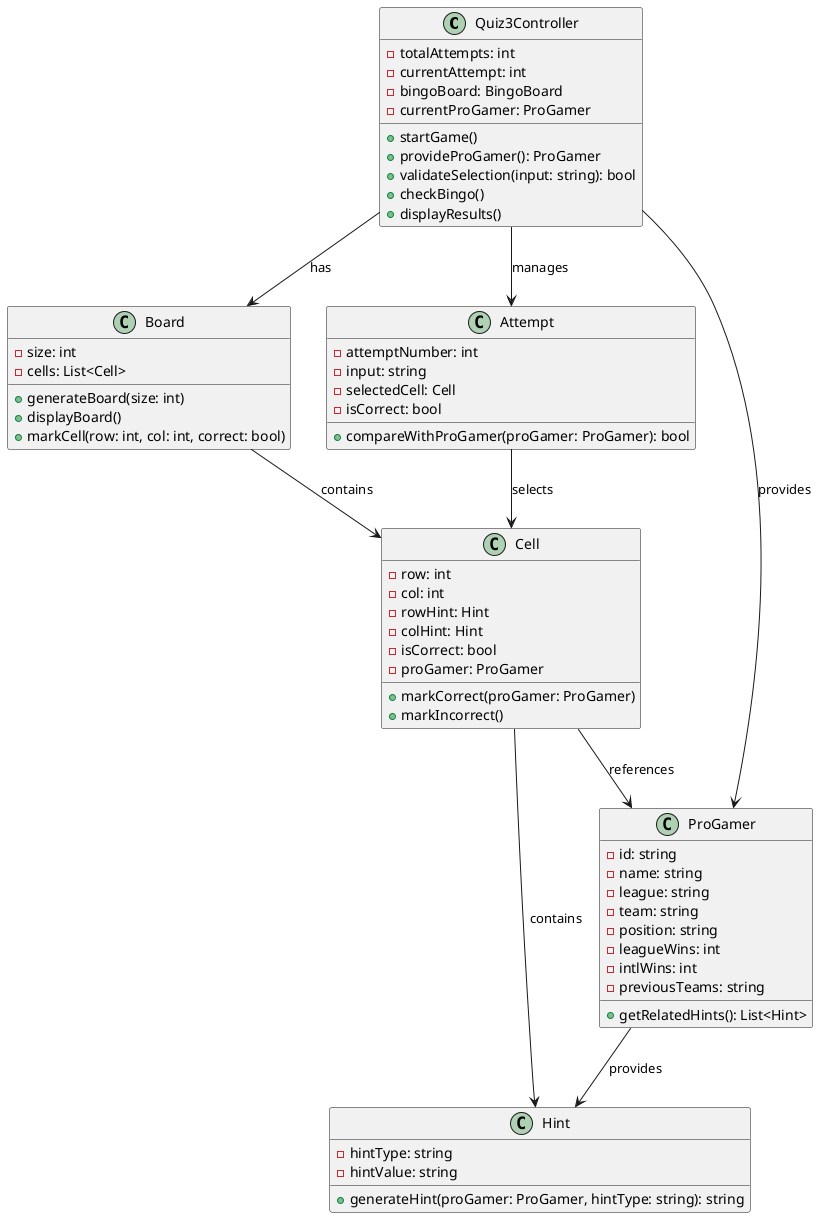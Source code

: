 @startuml
class Quiz3Controller {
    - totalAttempts: int
    - currentAttempt: int
    - bingoBoard: BingoBoard
    - currentProGamer: ProGamer
    + startGame()
    + provideProGamer(): ProGamer
    + validateSelection(input: string): bool
    + checkBingo()
    + displayResults()
}

class Board {
    - size: int
    - cells: List<Cell>
    + generateBoard(size: int)
    + displayBoard()
    + markCell(row: int, col: int, correct: bool)
}

class Cell {
    - row: int
    - col: int
    - rowHint: Hint
    - colHint: Hint
    - isCorrect: bool
    - proGamer: ProGamer
    + markCorrect(proGamer: ProGamer)
    + markIncorrect()
}

class ProGamer {
    - id: string
    - name: string
    - league: string
    - team: string
    - position: string
    - leagueWins: int
    - intlWins: int
    - previousTeams: string
    + getRelatedHints(): List<Hint>
}

class Hint {
    - hintType: string
    - hintValue: string
    + generateHint(proGamer: ProGamer, hintType: string): string
}

class Attempt {
    - attemptNumber: int
    - input: string
    - selectedCell: Cell
    - isCorrect: bool
    + compareWithProGamer(proGamer: ProGamer): bool
}

Quiz3Controller --> Board : has
Quiz3Controller --> ProGamer : provides
Quiz3Controller --> Attempt : manages
Board --> Cell : contains
Cell --> Hint : contains
Cell --> ProGamer : references
Attempt --> Cell : selects
ProGamer --> Hint : provides

@enduml
